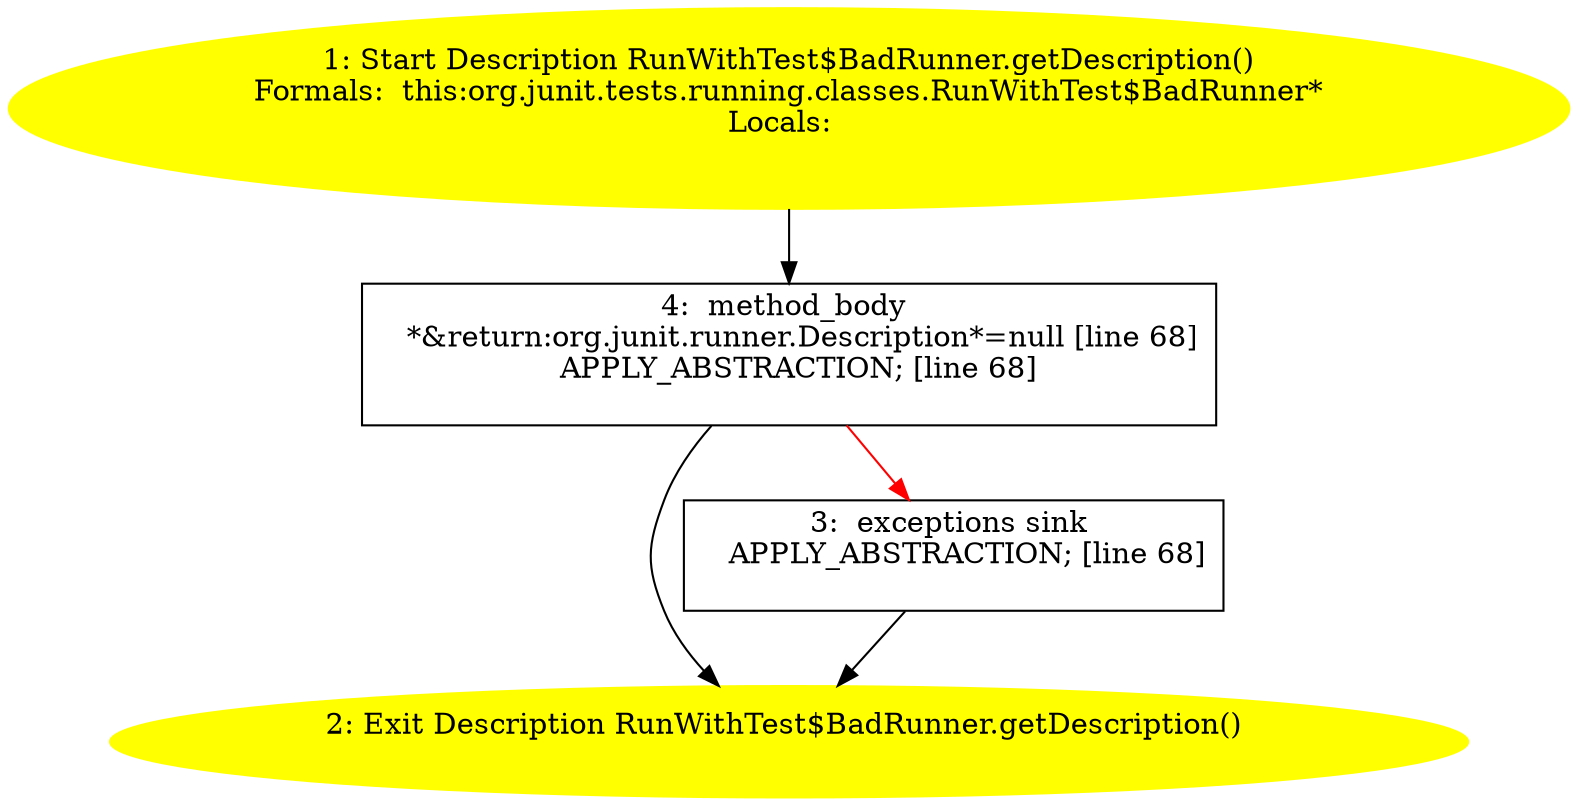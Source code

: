 /* @generated */
digraph cfg {
"org.junit.tests.running.classes.RunWithTest$BadRunner.getDescription():org.junit.runner.Description.0101f308a3412158ccb97f4ccb0245dd_1" [label="1: Start Description RunWithTest$BadRunner.getDescription()\nFormals:  this:org.junit.tests.running.classes.RunWithTest$BadRunner*\nLocals:  \n  " color=yellow style=filled]
	

	 "org.junit.tests.running.classes.RunWithTest$BadRunner.getDescription():org.junit.runner.Description.0101f308a3412158ccb97f4ccb0245dd_1" -> "org.junit.tests.running.classes.RunWithTest$BadRunner.getDescription():org.junit.runner.Description.0101f308a3412158ccb97f4ccb0245dd_4" ;
"org.junit.tests.running.classes.RunWithTest$BadRunner.getDescription():org.junit.runner.Description.0101f308a3412158ccb97f4ccb0245dd_2" [label="2: Exit Description RunWithTest$BadRunner.getDescription() \n  " color=yellow style=filled]
	

"org.junit.tests.running.classes.RunWithTest$BadRunner.getDescription():org.junit.runner.Description.0101f308a3412158ccb97f4ccb0245dd_3" [label="3:  exceptions sink \n   APPLY_ABSTRACTION; [line 68]\n " shape="box"]
	

	 "org.junit.tests.running.classes.RunWithTest$BadRunner.getDescription():org.junit.runner.Description.0101f308a3412158ccb97f4ccb0245dd_3" -> "org.junit.tests.running.classes.RunWithTest$BadRunner.getDescription():org.junit.runner.Description.0101f308a3412158ccb97f4ccb0245dd_2" ;
"org.junit.tests.running.classes.RunWithTest$BadRunner.getDescription():org.junit.runner.Description.0101f308a3412158ccb97f4ccb0245dd_4" [label="4:  method_body \n   *&return:org.junit.runner.Description*=null [line 68]\n  APPLY_ABSTRACTION; [line 68]\n " shape="box"]
	

	 "org.junit.tests.running.classes.RunWithTest$BadRunner.getDescription():org.junit.runner.Description.0101f308a3412158ccb97f4ccb0245dd_4" -> "org.junit.tests.running.classes.RunWithTest$BadRunner.getDescription():org.junit.runner.Description.0101f308a3412158ccb97f4ccb0245dd_2" ;
	 "org.junit.tests.running.classes.RunWithTest$BadRunner.getDescription():org.junit.runner.Description.0101f308a3412158ccb97f4ccb0245dd_4" -> "org.junit.tests.running.classes.RunWithTest$BadRunner.getDescription():org.junit.runner.Description.0101f308a3412158ccb97f4ccb0245dd_3" [color="red" ];
}
